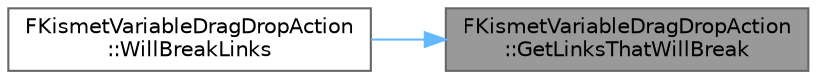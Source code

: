 digraph "FKismetVariableDragDropAction::GetLinksThatWillBreak"
{
 // INTERACTIVE_SVG=YES
 // LATEX_PDF_SIZE
  bgcolor="transparent";
  edge [fontname=Helvetica,fontsize=10,labelfontname=Helvetica,labelfontsize=10];
  node [fontname=Helvetica,fontsize=10,shape=box,height=0.2,width=0.4];
  rankdir="RL";
  Node1 [id="Node000001",label="FKismetVariableDragDropAction\l::GetLinksThatWillBreak",height=0.2,width=0.4,color="gray40", fillcolor="grey60", style="filled", fontcolor="black",tooltip="Test new variable type against existing links for node and get any links that will break."];
  Node1 -> Node2 [id="edge1_Node000001_Node000002",dir="back",color="steelblue1",style="solid",tooltip=" "];
  Node2 [id="Node000002",label="FKismetVariableDragDropAction\l::WillBreakLinks",height=0.2,width=0.4,color="grey40", fillcolor="white", style="filled",URL="$d5/d37/classFKismetVariableDragDropAction.html#a5f0a22b93e48b9258e4569cf50b67b28",tooltip="Indicates if replacing the variable node, with the new property will require any links to be broken."];
}

